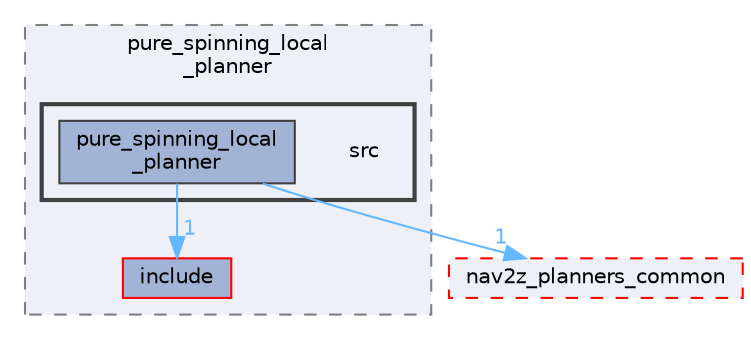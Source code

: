 digraph "smacc2_client_library/nav2z_client/custom_planners/pure_spinning_local_planner/src"
{
 // LATEX_PDF_SIZE
  bgcolor="transparent";
  edge [fontname=Helvetica,fontsize=10,labelfontname=Helvetica,labelfontsize=10];
  node [fontname=Helvetica,fontsize=10,shape=box,height=0.2,width=0.4];
  compound=true
  subgraph clusterdir_88917e5c82a1daadf3abb0ad07b293b3 {
    graph [ bgcolor="#edf0f7", pencolor="grey50", label="pure_spinning_local\l_planner", fontname=Helvetica,fontsize=10 style="filled,dashed", URL="dir_88917e5c82a1daadf3abb0ad07b293b3.html",tooltip=""]
  dir_309e0607c3882872ff48313e6b01d73a [label="include", fillcolor="#a2b4d6", color="red", style="filled", URL="dir_309e0607c3882872ff48313e6b01d73a.html",tooltip=""];
  subgraph clusterdir_1c7ea1ff39d398b50955094cd4a4e14a {
    graph [ bgcolor="#edf0f7", pencolor="grey25", label="", fontname=Helvetica,fontsize=10 style="filled,bold", URL="dir_1c7ea1ff39d398b50955094cd4a4e14a.html",tooltip=""]
    dir_1c7ea1ff39d398b50955094cd4a4e14a [shape=plaintext, label="src"];
  dir_18cee18b7cd34b6dde848ac555eccbdf [label="pure_spinning_local\l_planner", fillcolor="#a2b4d6", color="grey25", style="filled", URL="dir_18cee18b7cd34b6dde848ac555eccbdf.html",tooltip=""];
  }
  }
  dir_ff0206bad6f2022af99afa405e1f2e4f [label="nav2z_planners_common", fillcolor="#edf0f7", color="red", style="filled,dashed", URL="dir_ff0206bad6f2022af99afa405e1f2e4f.html",tooltip=""];
  dir_18cee18b7cd34b6dde848ac555eccbdf->dir_309e0607c3882872ff48313e6b01d73a [headlabel="1", labeldistance=1.5 headhref="dir_000096_000056.html" color="steelblue1" fontcolor="steelblue1"];
  dir_18cee18b7cd34b6dde848ac555eccbdf->dir_ff0206bad6f2022af99afa405e1f2e4f [headlabel="1", labeldistance=1.5 headhref="dir_000096_000085.html" color="steelblue1" fontcolor="steelblue1"];
}
